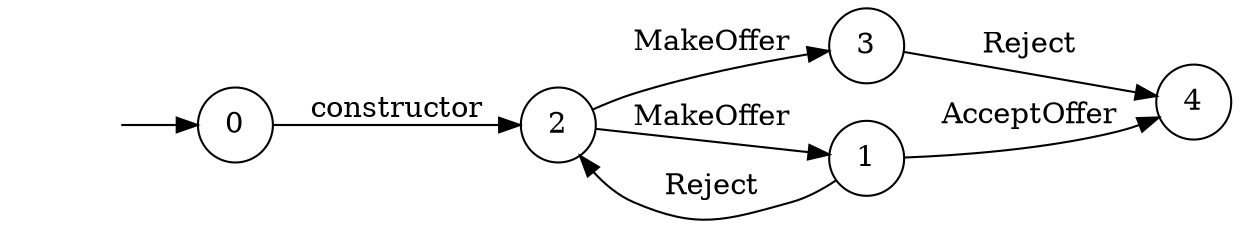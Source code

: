 digraph "Dapp-Automata-data/fuzzer/testnetdata-model-rq1-fix/SimpleMarketplace/Ktail-1" {
	graph [rankdir=LR]
	"" [label="" shape=plaintext]
	4 [label=4 shape=circle]
	3 [label=3 shape=circle]
	0 [label=0 shape=circle]
	2 [label=2 shape=circle]
	1 [label=1 shape=circle]
	"" -> 0 [label=""]
	1 -> 2 [label=Reject]
	1 -> 4 [label=AcceptOffer]
	2 -> 3 [label=MakeOffer]
	2 -> 1 [label=MakeOffer]
	0 -> 2 [label=constructor]
	3 -> 4 [label=Reject]
}
